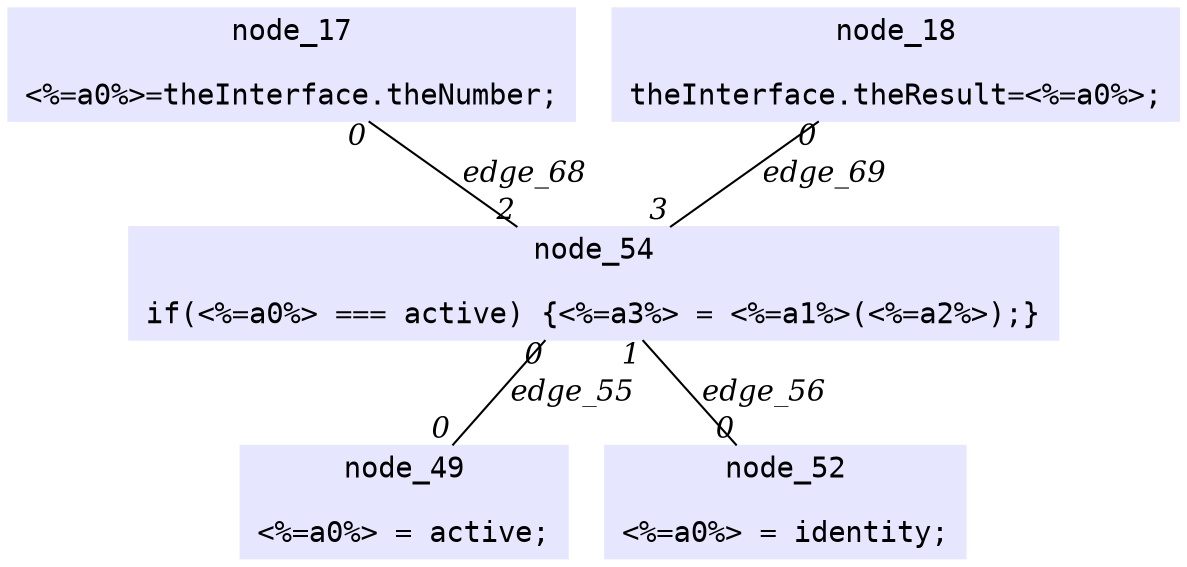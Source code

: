 digraph g{node_17 [shape=box, style=filled, color="0.66 0.1 1.0", fontname="Courier", label="node_17

<%=a0%>=theInterface.theNumber;
" ]
node_18 [shape=box, style=filled, color="0.66 0.1 1.0", fontname="Courier", label="node_18

theInterface.theResult=<%=a0%>;
" ]
node_49 [shape=box, style=filled, color="0.66 0.1 1.0", fontname="Courier", label="node_49

<%=a0%> = active;
" ]
node_52 [shape=box, style=filled, color="0.66 0.1 1.0", fontname="Courier", label="node_52

<%=a0%> = identity;
" ]
node_54 [shape=box, style=filled, color="0.66 0.1 1.0", fontname="Courier", label="node_54

if(<%=a0%> === active) {<%=a3%> = <%=a1%>(<%=a2%>);}
" ]
node_54 -> node_49 [dir=none, arrowHead=none, fontname="Times-Italic", label="edge_55",  headlabel="0", taillabel="0" ]
node_54 -> node_52 [dir=none, arrowHead=none, fontname="Times-Italic", label="edge_56",  headlabel="0", taillabel="1" ]
node_17 -> node_54 [dir=none, arrowHead=none, fontname="Times-Italic", label="edge_68",  headlabel="2", taillabel="0" ]
node_18 -> node_54 [dir=none, arrowHead=none, fontname="Times-Italic", label="edge_69",  headlabel="3", taillabel="0" ]
}
